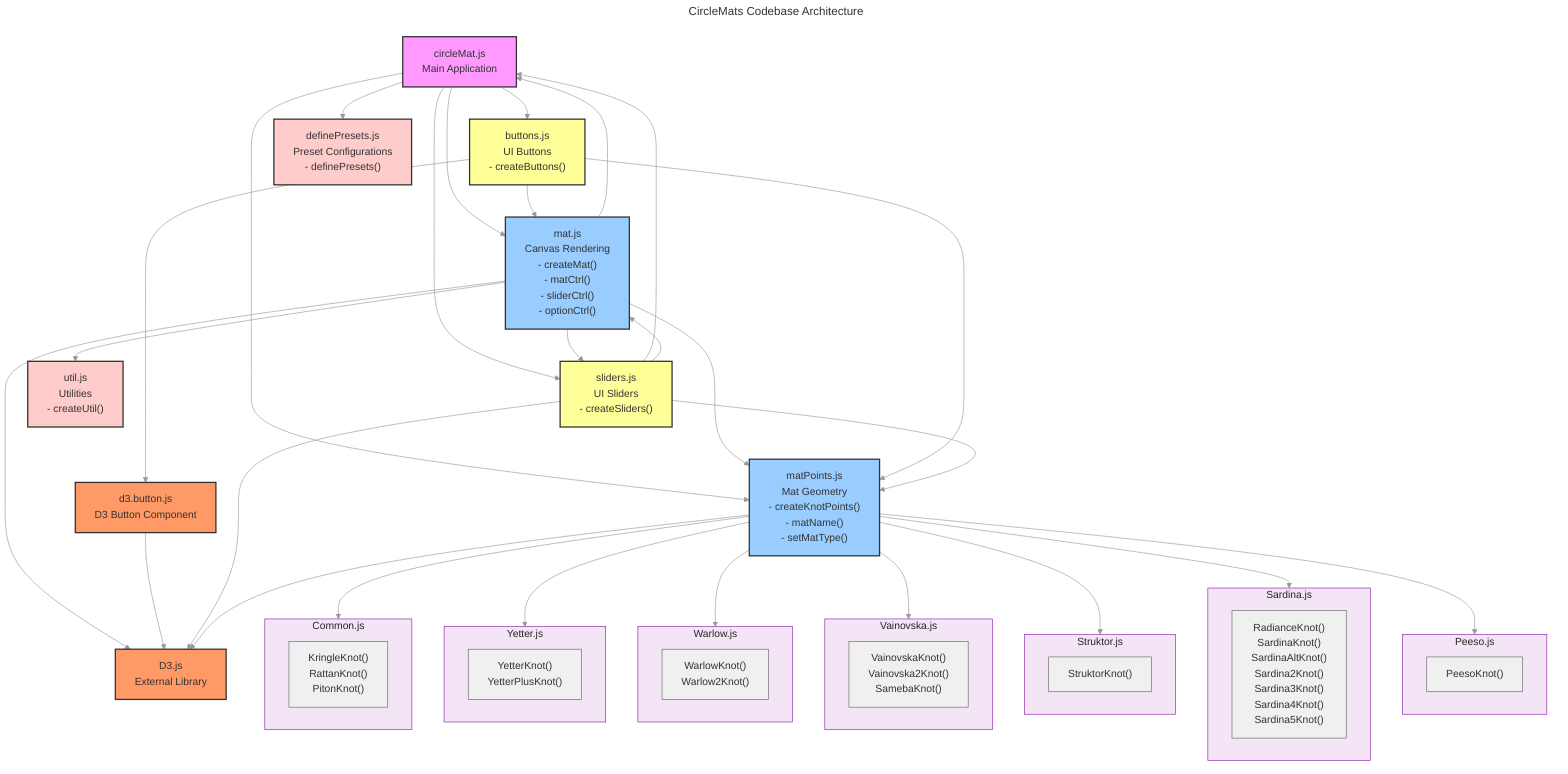 ---
title: CircleMats Codebase Architecture
description: Visualization of module relationships and dependencies in the CircleMats project.
---

%%{init: {'theme': 'base', 'themeVariables': { 'primaryColor': '#f0f0f0', 'primaryTextColor': '#333', 'primaryBorderColor': '#666', 'lineColor': '#999', 'secondaryColor': '#e6e6e6', 'tertiaryColor': '#d9d9d9'}}}%%

graph TD
    %% Main Application File
    circleMat["circleMat.js<br/>Main Application"]
    
    %% Core Modules
    mat["mat.js<br/>Canvas Rendering<br/>- createMat()<br/>- matCtrl()<br/>- sliderCtrl()<br/>- optionCtrl()"]
    matPoints["matPoints.js<br/>Mat Geometry<br/>- createKnotPoints()<br/>- matName()<br/>- setMatType()"]
    
    %% UI Components
    buttons["buttons.js<br/>UI Buttons<br/>- createButtons()"]
    sliders["sliders.js<br/>UI Sliders<br/>- createSliders()"]
    
    %% Knot Types
    subgraph CommonSG[Common.js]
        Common["KringleKnot()<br/>RattanKnot()<br/>PitonKnot()"]
    end
    
    subgraph YetterSG[Yetter.js]
        Yetter["YetterKnot()<br/>YetterPlusKnot()"]
    end
    
    subgraph WarlowSG[Warlow.js]
        Warlow["WarlowKnot()<br/>Warlow2Knot()"]
    end
    
    subgraph VainovskaSG[Vainovska.js]
        Vainovska["VainovskaKnot()<br/>Vainovska2Knot()<br/>SamebaKnot()"]
    end
    
    subgraph StruktorSG[Struktor.js]
        Struktor["StruktorKnot()"]
    end
    
    subgraph SardinaSG[Sardina.js]
        Sardina["RadianceKnot()<br/>SardinaKnot()<br/>SardinaAltKnot()<br/>Sardina2Knot()<br/>Sardina3Knot()<br/>Sardina4Knot()<br/>Sardina5Knot()"]
    end
    
    subgraph PeesoSG[Peeso.js]
        Peeso["PeesoKnot()"]
    end
    
    %% Utility
    util["util.js<br/>Utilities<br/>- createUtil()"]
    definePresets["definePresets.js<br/>Preset Configurations<br/>- definePresets()"]
    
    %% D3.js Dependencies
    d3Button["d3.button.js<br/>D3 Button Component"]
    d3["D3.js<br/>External Library"]
    
    %% Main Dependencies
    circleMat --> mat
    circleMat --> matPoints
    circleMat --> buttons
    circleMat --> sliders
    circleMat --> definePresets
    
    %% Core Module Dependencies
    mat --> matPoints
    mat --> util
    mat --> d3
    mat --> sliders
    mat --> circleMat    
    
    %% UI Component Dependencies
    buttons --> d3Button
    buttons --> matPoints
    buttons --> mat
    d3Button --> d3
    
    %% Slider Dependencies
    sliders --> d3
    sliders --> circleMat
    sliders --> mat
    sliders --> matPoints
    
    %% Knot Dependencies
    matPoints --> d3
    matPoints --> CommonSG
    matPoints --> YetterSG
    matPoints --> WarlowSG
    matPoints --> VainovskaSG
    matPoints --> StruktorSG
    matPoints --> SardinaSG
    matPoints --> PeesoSG
    
    %% Style Definitions
    classDef app fill:#f9f,stroke:#333,stroke-width:2px
    classDef core fill:#9cf,stroke:#333,stroke-width:2px
    classDef ui fill:#ff9,stroke:#333,stroke-width:2px
    classDef util fill:#fcc,stroke:#333,stroke-width:2px
    classDef ext fill:#f96,stroke:#333,stroke-width:2px

    %% Knot Subgraph Style - Single style for all knot subgraphs
    classDef knot fill:#f3e5f5,stroke:#8e24aa,stroke-width:2px  %% Light Purple
    
    %% Apply Styles
    class circleMat app
    class mat,matPoints core
    class buttons,sliders,d3Button ui
    class util,definePresets util
    class d3Button,d3 ext
    
    %% Apply Knot Subgraph Style
    class CommonSG,YetterSG,WarlowSG,VainovskaSG,StruktorSG,SardinaSG,PeesoSG knot